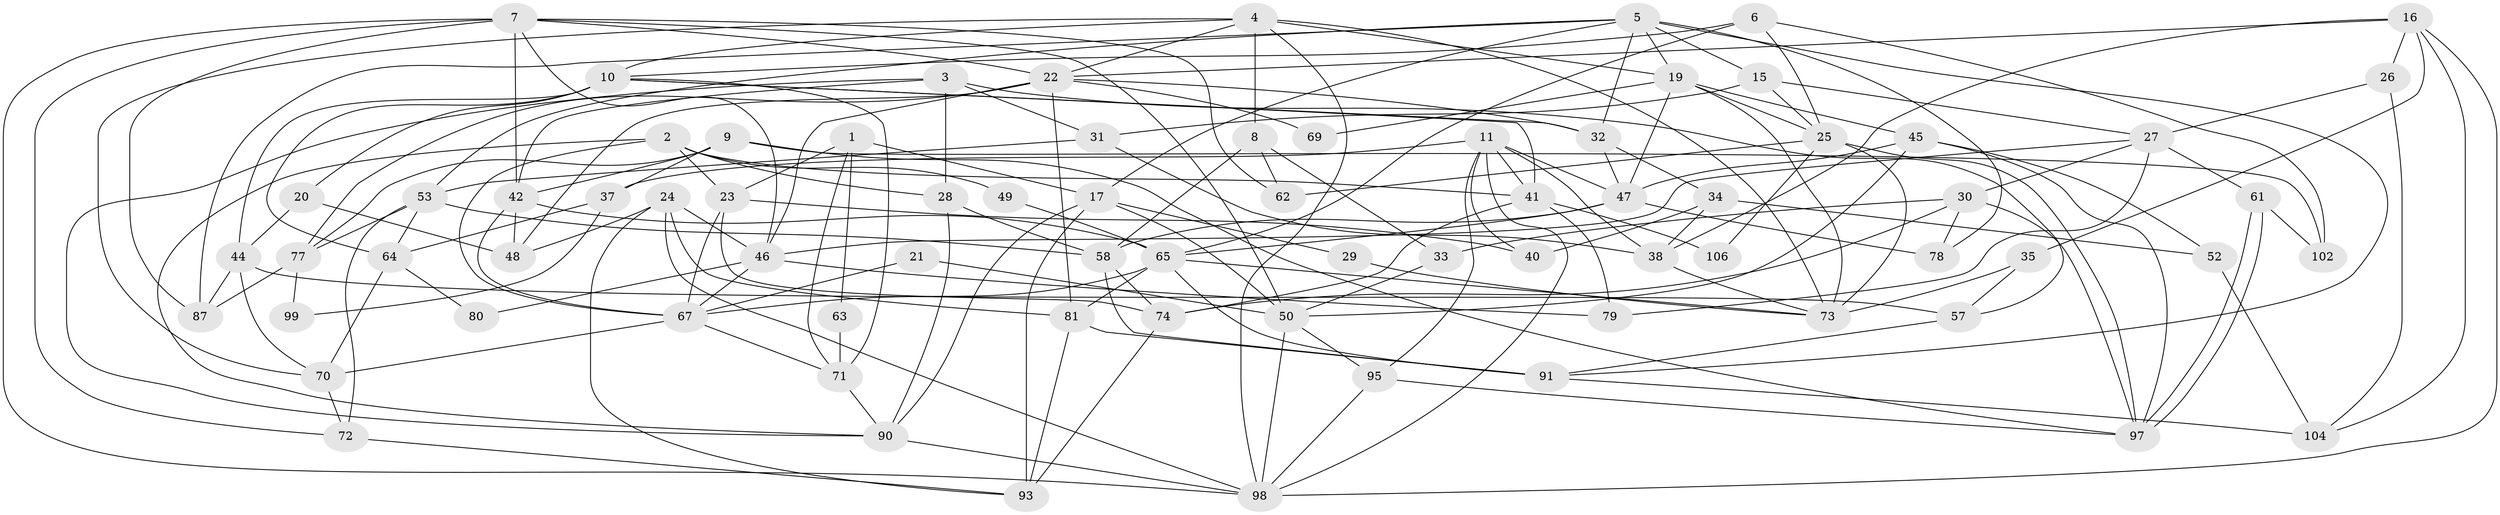 // Generated by graph-tools (version 1.1) at 2025/23/03/03/25 07:23:57]
// undirected, 75 vertices, 183 edges
graph export_dot {
graph [start="1"]
  node [color=gray90,style=filled];
  1;
  2 [super="+18"];
  3 [super="+14"];
  4 [super="+85"];
  5 [super="+55"];
  6;
  7 [super="+13"];
  8;
  9 [super="+36"];
  10 [super="+86"];
  11 [super="+12"];
  15;
  16 [super="+89"];
  17;
  19 [super="+107"];
  20;
  21;
  22 [super="+39"];
  23;
  24 [super="+51"];
  25 [super="+75"];
  26;
  27 [super="+54"];
  28;
  29;
  30;
  31 [super="+43"];
  32 [super="+83"];
  33;
  34;
  35;
  37;
  38 [super="+60"];
  40;
  41 [super="+101"];
  42 [super="+56"];
  44;
  45 [super="+68"];
  46 [super="+66"];
  47 [super="+100"];
  48;
  49;
  50 [super="+59"];
  52;
  53 [super="+94"];
  57;
  58;
  61;
  62;
  63;
  64 [super="+82"];
  65 [super="+84"];
  67;
  69;
  70 [super="+92"];
  71;
  72;
  73 [super="+76"];
  74 [super="+88"];
  77;
  78;
  79;
  80;
  81;
  87;
  90 [super="+108"];
  91 [super="+96"];
  93;
  95;
  97 [super="+105"];
  98 [super="+103"];
  99;
  102;
  104;
  106;
  1 -- 23;
  1 -- 17;
  1 -- 63;
  1 -- 71;
  2 -- 23;
  2 -- 28;
  2 -- 49;
  2 -- 67;
  2 -- 41;
  2 -- 90;
  3 -- 90;
  3 -- 57;
  3 -- 42;
  3 -- 28;
  3 -- 31;
  4 -- 10;
  4 -- 8;
  4 -- 19;
  4 -- 22;
  4 -- 73;
  4 -- 98;
  4 -- 70;
  5 -- 17;
  5 -- 87;
  5 -- 15;
  5 -- 32;
  5 -- 78;
  5 -- 91;
  5 -- 19;
  5 -- 53;
  6 -- 65;
  6 -- 10;
  6 -- 102;
  6 -- 25;
  7 -- 62;
  7 -- 46;
  7 -- 87;
  7 -- 50;
  7 -- 72;
  7 -- 42;
  7 -- 98;
  7 -- 22;
  8 -- 58;
  8 -- 33;
  8 -- 62;
  9 -- 102;
  9 -- 97;
  9 -- 42;
  9 -- 37;
  9 -- 77;
  10 -- 71;
  10 -- 20;
  10 -- 41;
  10 -- 64;
  10 -- 44;
  10 -- 32;
  11 -- 98;
  11 -- 38;
  11 -- 47;
  11 -- 41;
  11 -- 40;
  11 -- 37;
  11 -- 95;
  15 -- 31;
  15 -- 25;
  15 -- 27;
  16 -- 98;
  16 -- 26;
  16 -- 104;
  16 -- 35;
  16 -- 38;
  16 -- 22;
  17 -- 90;
  17 -- 93;
  17 -- 29;
  17 -- 50;
  19 -- 69;
  19 -- 45;
  19 -- 25;
  19 -- 73;
  19 -- 47;
  20 -- 44;
  20 -- 48;
  21 -- 67;
  21 -- 50;
  22 -- 81;
  22 -- 69;
  22 -- 77;
  22 -- 46;
  22 -- 48;
  22 -- 32;
  23 -- 67;
  23 -- 40;
  23 -- 74;
  24 -- 81;
  24 -- 98;
  24 -- 46;
  24 -- 48;
  24 -- 93;
  25 -- 106;
  25 -- 62;
  25 -- 73;
  25 -- 97;
  26 -- 104;
  26 -- 27;
  27 -- 30;
  27 -- 79;
  27 -- 61;
  27 -- 46;
  28 -- 58;
  28 -- 90;
  29 -- 73;
  30 -- 78;
  30 -- 33;
  30 -- 97;
  30 -- 74;
  31 -- 38;
  31 -- 53;
  32 -- 34;
  32 -- 47;
  33 -- 50;
  34 -- 52;
  34 -- 40;
  34 -- 38;
  35 -- 57;
  35 -- 73;
  37 -- 64;
  37 -- 99;
  38 -- 73;
  41 -- 74;
  41 -- 106;
  41 -- 79;
  42 -- 65;
  42 -- 48;
  42 -- 67;
  44 -- 87;
  44 -- 57;
  44 -- 70;
  45 -- 97;
  45 -- 50;
  45 -- 52;
  45 -- 47;
  46 -- 79;
  46 -- 80;
  46 -- 67;
  47 -- 58;
  47 -- 65;
  47 -- 78;
  49 -- 65;
  50 -- 95;
  50 -- 98;
  52 -- 104;
  53 -- 64;
  53 -- 58;
  53 -- 72;
  53 -- 77;
  57 -- 91;
  58 -- 74;
  58 -- 91;
  61 -- 97;
  61 -- 97;
  61 -- 102;
  63 -- 71;
  64 -- 80;
  64 -- 70;
  65 -- 67;
  65 -- 81;
  65 -- 91;
  65 -- 73;
  67 -- 70;
  67 -- 71;
  70 -- 72;
  71 -- 90;
  72 -- 93;
  74 -- 93;
  77 -- 87;
  77 -- 99;
  81 -- 91;
  81 -- 93;
  90 -- 98;
  91 -- 104;
  95 -- 97;
  95 -- 98;
}
